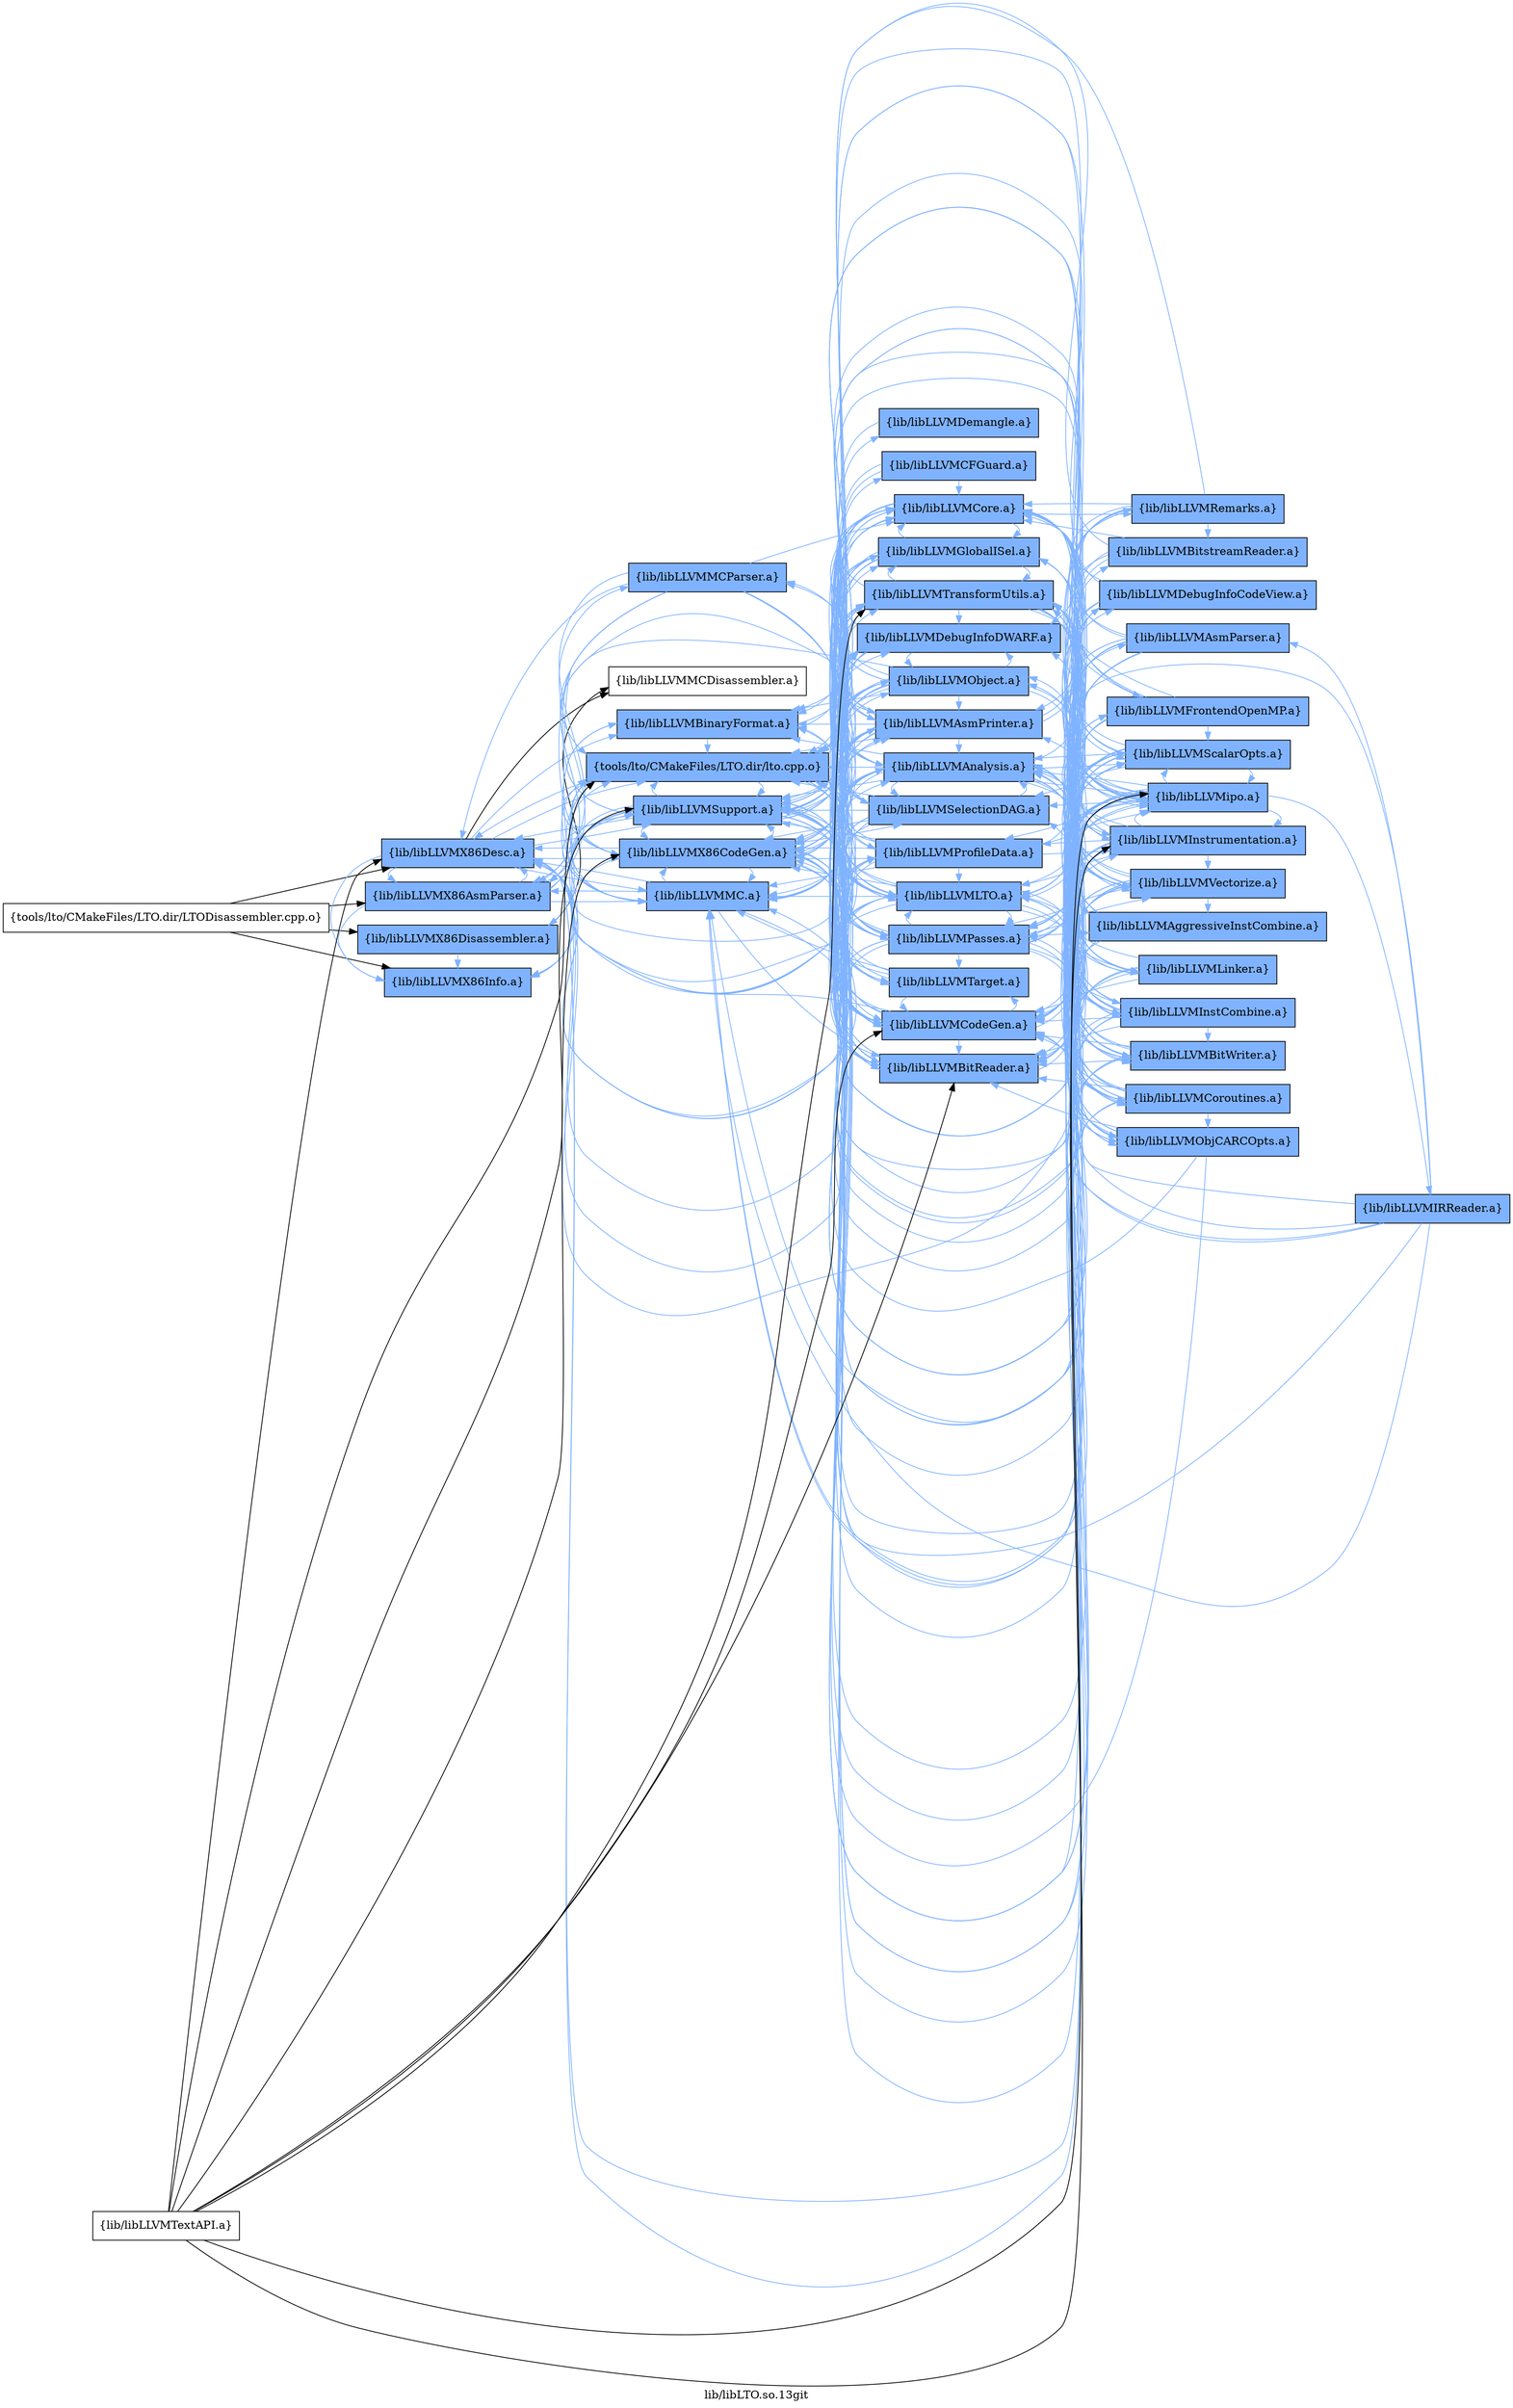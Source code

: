 digraph "lib/libLTO.so.13git" {
	label="lib/libLTO.so.13git";
	rankdir=LR;
	{ rank=same; Node0x55e636d99658;  }
	{ rank=same; Node0x55e636d8de98; Node0x55e636d8d358; Node0x55e636d8cea8; Node0x55e636d8c958;  }
	{ rank=same; Node0x55e636d98a78; Node0x55e636d946a8; Node0x55e636d953c8; Node0x55e636d9a558; Node0x55e636d8d948; Node0x55e636d94b58; Node0x55e636d8e2f8;  }
	{ rank=same; Node0x55e636d967c8; Node0x55e636d96318; Node0x55e636d95e68; Node0x55e636d95918; Node0x55e636d93d48; Node0x55e636d9b048; Node0x55e636d8f8d8; Node0x55e636da9ff8; Node0x55e636d94158; Node0x55e636da8bf8; Node0x55e636d99798; Node0x55e636da9148; Node0x55e636da9be8; Node0x55e636d92218; Node0x55e636d992e8; Node0x55e636d93898;  }
	{ rank=same; Node0x55e636d90148; Node0x55e636d8dd58; Node0x55e636da2078; Node0x55e636d98758; Node0x55e636da1678; Node0x55e636da2668; Node0x55e636da0c78; Node0x55e636d92c18; Node0x55e636d9a328; Node0x55e636d9a198; Node0x55e636da1bc8; Node0x55e636da2fc8; Node0x55e636da2a78; Node0x55e636d98258; Node0x55e636d98c58;  }

	Node0x55e636d99658 [shape=record,shape=box,group=0,label="{tools/lto/CMakeFiles/LTO.dir/LTODisassembler.cpp.o}"];
	Node0x55e636d99658 -> Node0x55e636d8de98;
	Node0x55e636d99658 -> Node0x55e636d8d358;
	Node0x55e636d99658 -> Node0x55e636d8cea8;
	Node0x55e636d99658 -> Node0x55e636d8c958;
	Node0x55e636d8de98 [shape=record,shape=box,group=1,style=filled,fillcolor="0.600000 0.5 1",label="{lib/libLLVMX86AsmParser.a}"];
	Node0x55e636d8de98 -> Node0x55e636d98a78[color="0.600000 0.5 1"];
	Node0x55e636d8de98 -> Node0x55e636d8d358[color="0.600000 0.5 1"];
	Node0x55e636d8de98 -> Node0x55e636d8c958[color="0.600000 0.5 1"];
	Node0x55e636d8de98 -> Node0x55e636d946a8[color="0.600000 0.5 1"];
	Node0x55e636d8de98 -> Node0x55e636d953c8[color="0.600000 0.5 1"];
	Node0x55e636d8de98 -> Node0x55e636d9a558[color="0.600000 0.5 1"];
	Node0x55e636d8d358 [shape=record,shape=box,group=1,style=filled,fillcolor="0.600000 0.5 1",label="{lib/libLLVMX86Desc.a}"];
	Node0x55e636d8d358 -> Node0x55e636d953c8[color="0.600000 0.5 1"];
	Node0x55e636d8d358 -> Node0x55e636d946a8[color="0.600000 0.5 1"];
	Node0x55e636d8d358 -> Node0x55e636d8d948[color="0.600000 0.5 1"];
	Node0x55e636d8d358 -> Node0x55e636d8c958[color="0.600000 0.5 1"];
	Node0x55e636d8d358 -> Node0x55e636d94b58;
	Node0x55e636d8d358 -> Node0x55e636d98a78[color="0.600000 0.5 1"];
	Node0x55e636d8d358 -> Node0x55e636d8de98[color="0.600000 0.5 1"];
	Node0x55e636d8d358 -> Node0x55e636d8e2f8[color="0.600000 0.5 1"];
	Node0x55e636d8cea8 [shape=record,shape=box,group=1,style=filled,fillcolor="0.600000 0.5 1",label="{lib/libLLVMX86Disassembler.a}"];
	Node0x55e636d8cea8 -> Node0x55e636d8c958[color="0.600000 0.5 1"];
	Node0x55e636d8cea8 -> Node0x55e636d94b58;
	Node0x55e636d8cea8 -> Node0x55e636d946a8[color="0.600000 0.5 1"];
	Node0x55e636d8c958 [shape=record,shape=box,group=1,style=filled,fillcolor="0.600000 0.5 1",label="{lib/libLLVMX86Info.a}"];
	Node0x55e636d8c958 -> Node0x55e636d946a8[color="0.600000 0.5 1"];
	Node0x55e636d98a78 [shape=record,shape=box,group=1,style=filled,fillcolor="0.600000 0.5 1",label="{tools/lto/CMakeFiles/LTO.dir/lto.cpp.o}"];
	Node0x55e636d98a78 -> Node0x55e636d8de98[color="0.600000 0.5 1"];
	Node0x55e636d98a78 -> Node0x55e636d8d948[color="0.600000 0.5 1"];
	Node0x55e636d98a78 -> Node0x55e636d8d358[color="0.600000 0.5 1"];
	Node0x55e636d98a78 -> Node0x55e636d8cea8[color="0.600000 0.5 1"];
	Node0x55e636d98a78 -> Node0x55e636d8c958[color="0.600000 0.5 1"];
	Node0x55e636d98a78 -> Node0x55e636d967c8[color="0.600000 0.5 1"];
	Node0x55e636d98a78 -> Node0x55e636d96318[color="0.600000 0.5 1"];
	Node0x55e636d98a78 -> Node0x55e636d946a8[color="0.600000 0.5 1"];
	Node0x55e636d98a78 -> Node0x55e636d95e68[color="0.600000 0.5 1"];
	Node0x55e636d98a78 -> Node0x55e636d95918[color="0.600000 0.5 1"];
	Node0x55e636d98a78 -> Node0x55e636d953c8[color="0.600000 0.5 1"];
	Node0x55e636d8d948 [shape=record,shape=box,group=1,style=filled,fillcolor="0.600000 0.5 1",label="{lib/libLLVMX86CodeGen.a}"];
	Node0x55e636d8d948 -> Node0x55e636d8d358[color="0.600000 0.5 1"];
	Node0x55e636d8d948 -> Node0x55e636d8c958[color="0.600000 0.5 1"];
	Node0x55e636d8d948 -> Node0x55e636d95e68[color="0.600000 0.5 1"];
	Node0x55e636d8d948 -> Node0x55e636d96318[color="0.600000 0.5 1"];
	Node0x55e636d8d948 -> Node0x55e636d93d48[color="0.600000 0.5 1"];
	Node0x55e636d8d948 -> Node0x55e636d953c8[color="0.600000 0.5 1"];
	Node0x55e636d8d948 -> Node0x55e636d946a8[color="0.600000 0.5 1"];
	Node0x55e636d8d948 -> Node0x55e636d98a78[color="0.600000 0.5 1"];
	Node0x55e636d8d948 -> Node0x55e636d94158[color="0.600000 0.5 1"];
	Node0x55e636d8d948 -> Node0x55e636da8bf8[color="0.600000 0.5 1"];
	Node0x55e636d8d948 -> Node0x55e636d99798[color="0.600000 0.5 1"];
	Node0x55e636d8d948 -> Node0x55e636da9148[color="0.600000 0.5 1"];
	Node0x55e636d8d948 -> Node0x55e636da9be8[color="0.600000 0.5 1"];
	Node0x55e636d8d948 -> Node0x55e636d92218[color="0.600000 0.5 1"];
	Node0x55e636d8d948 -> Node0x55e636d992e8[color="0.600000 0.5 1"];
	Node0x55e636d967c8 [shape=record,shape=box,group=1,style=filled,fillcolor="0.600000 0.5 1",label="{lib/libLLVMBitReader.a}"];
	Node0x55e636d967c8 -> Node0x55e636d98a78[color="0.600000 0.5 1"];
	Node0x55e636d967c8 -> Node0x55e636d8d948[color="0.600000 0.5 1"];
	Node0x55e636d967c8 -> Node0x55e636d96318[color="0.600000 0.5 1"];
	Node0x55e636d967c8 -> Node0x55e636d946a8[color="0.600000 0.5 1"];
	Node0x55e636d967c8 -> Node0x55e636d90148[color="0.600000 0.5 1"];
	Node0x55e636d96318 [shape=record,shape=box,group=1,style=filled,fillcolor="0.600000 0.5 1",label="{lib/libLLVMCore.a}"];
	Node0x55e636d96318 -> Node0x55e636d8d948[color="0.600000 0.5 1"];
	Node0x55e636d96318 -> Node0x55e636d8d358[color="0.600000 0.5 1"];
	Node0x55e636d96318 -> Node0x55e636d946a8[color="0.600000 0.5 1"];
	Node0x55e636d96318 -> Node0x55e636d8e2f8[color="0.600000 0.5 1"];
	Node0x55e636d96318 -> Node0x55e636d98a78[color="0.600000 0.5 1"];
	Node0x55e636d96318 -> Node0x55e636d967c8[color="0.600000 0.5 1"];
	Node0x55e636d96318 -> Node0x55e636d8dd58[color="0.600000 0.5 1"];
	Node0x55e636d96318 -> Node0x55e636da9148[color="0.600000 0.5 1"];
	Node0x55e636d946a8 [shape=record,shape=box,group=1,style=filled,fillcolor="0.600000 0.5 1",label="{lib/libLLVMSupport.a}"];
	Node0x55e636d946a8 -> Node0x55e636d98a78[color="0.600000 0.5 1"];
	Node0x55e636d946a8 -> Node0x55e636d8d948[color="0.600000 0.5 1"];
	Node0x55e636d946a8 -> Node0x55e636d967c8[color="0.600000 0.5 1"];
	Node0x55e636d946a8 -> Node0x55e636d96318[color="0.600000 0.5 1"];
	Node0x55e636d946a8 -> Node0x55e636d95918[color="0.600000 0.5 1"];
	Node0x55e636d946a8 -> Node0x55e636d95e68[color="0.600000 0.5 1"];
	Node0x55e636d946a8 -> Node0x55e636d953c8[color="0.600000 0.5 1"];
	Node0x55e636d946a8 -> Node0x55e636d8d358[color="0.600000 0.5 1"];
	Node0x55e636d946a8 -> Node0x55e636d93d48[color="0.600000 0.5 1"];
	Node0x55e636d946a8 -> Node0x55e636d9b048[color="0.600000 0.5 1"];
	Node0x55e636d946a8 -> Node0x55e636d8f8d8[color="0.600000 0.5 1"];
	Node0x55e636d95e68 [shape=record,shape=box,group=1,style=filled,fillcolor="0.600000 0.5 1",label="{lib/libLLVMCodeGen.a}"];
	Node0x55e636d95e68 -> Node0x55e636d8d948[color="0.600000 0.5 1"];
	Node0x55e636d95e68 -> Node0x55e636d96318[color="0.600000 0.5 1"];
	Node0x55e636d95e68 -> Node0x55e636d946a8[color="0.600000 0.5 1"];
	Node0x55e636d95e68 -> Node0x55e636d99798[color="0.600000 0.5 1"];
	Node0x55e636d95e68 -> Node0x55e636d953c8[color="0.600000 0.5 1"];
	Node0x55e636d95e68 -> Node0x55e636d98a78[color="0.600000 0.5 1"];
	Node0x55e636d95e68 -> Node0x55e636d967c8[color="0.600000 0.5 1"];
	Node0x55e636d95e68 -> Node0x55e636d992e8[color="0.600000 0.5 1"];
	Node0x55e636d95e68 -> Node0x55e636d8d358[color="0.600000 0.5 1"];
	Node0x55e636d95e68 -> Node0x55e636d94158[color="0.600000 0.5 1"];
	Node0x55e636d95e68 -> Node0x55e636d92218[color="0.600000 0.5 1"];
	Node0x55e636d95e68 -> Node0x55e636da2078[color="0.600000 0.5 1"];
	Node0x55e636d95e68 -> Node0x55e636d93d48[color="0.600000 0.5 1"];
	Node0x55e636d95918 [shape=record,shape=box,group=1,style=filled,fillcolor="0.600000 0.5 1",label="{lib/libLLVMLTO.a}"];
	Node0x55e636d95918 -> Node0x55e636d98a78[color="0.600000 0.5 1"];
	Node0x55e636d95918 -> Node0x55e636d8d948[color="0.600000 0.5 1"];
	Node0x55e636d95918 -> Node0x55e636d8d358[color="0.600000 0.5 1"];
	Node0x55e636d95918 -> Node0x55e636d967c8[color="0.600000 0.5 1"];
	Node0x55e636d95918 -> Node0x55e636d96318[color="0.600000 0.5 1"];
	Node0x55e636d95918 -> Node0x55e636d946a8[color="0.600000 0.5 1"];
	Node0x55e636d95918 -> Node0x55e636d95e68[color="0.600000 0.5 1"];
	Node0x55e636d95918 -> Node0x55e636d98758[color="0.600000 0.5 1"];
	Node0x55e636d95918 -> Node0x55e636da1678[color="0.600000 0.5 1"];
	Node0x55e636d95918 -> Node0x55e636da2668[color="0.600000 0.5 1"];
	Node0x55e636d95918 -> Node0x55e636d99798[color="0.600000 0.5 1"];
	Node0x55e636d95918 -> Node0x55e636d9b048[color="0.600000 0.5 1"];
	Node0x55e636d95918 -> Node0x55e636d953c8[color="0.600000 0.5 1"];
	Node0x55e636d95918 -> Node0x55e636d94158[color="0.600000 0.5 1"];
	Node0x55e636d95918 -> Node0x55e636da9ff8[color="0.600000 0.5 1"];
	Node0x55e636d95918 -> Node0x55e636d992e8[color="0.600000 0.5 1"];
	Node0x55e636d95918 -> Node0x55e636d8e2f8[color="0.600000 0.5 1"];
	Node0x55e636d95918 -> Node0x55e636da0c78[color="0.600000 0.5 1"];
	Node0x55e636d953c8 [shape=record,shape=box,group=1,style=filled,fillcolor="0.600000 0.5 1",label="{lib/libLLVMMC.a}"];
	Node0x55e636d953c8 -> Node0x55e636d8d358[color="0.600000 0.5 1"];
	Node0x55e636d953c8 -> Node0x55e636d946a8[color="0.600000 0.5 1"];
	Node0x55e636d953c8 -> Node0x55e636d98a78[color="0.600000 0.5 1"];
	Node0x55e636d953c8 -> Node0x55e636d967c8[color="0.600000 0.5 1"];
	Node0x55e636d953c8 -> Node0x55e636d95e68[color="0.600000 0.5 1"];
	Node0x55e636d953c8 -> Node0x55e636d96318[color="0.600000 0.5 1"];
	Node0x55e636d953c8 -> Node0x55e636d8de98[color="0.600000 0.5 1"];
	Node0x55e636d953c8 -> Node0x55e636d8d948[color="0.600000 0.5 1"];
	Node0x55e636d953c8 -> Node0x55e636d8e2f8[color="0.600000 0.5 1"];
	Node0x55e636d9a558 [shape=record,shape=box,group=1,style=filled,fillcolor="0.600000 0.5 1",label="{lib/libLLVMMCParser.a}"];
	Node0x55e636d9a558 -> Node0x55e636d98a78[color="0.600000 0.5 1"];
	Node0x55e636d9a558 -> Node0x55e636d8de98[color="0.600000 0.5 1"];
	Node0x55e636d9a558 -> Node0x55e636d8d948[color="0.600000 0.5 1"];
	Node0x55e636d9a558 -> Node0x55e636d8d358[color="0.600000 0.5 1"];
	Node0x55e636d9a558 -> Node0x55e636d967c8[color="0.600000 0.5 1"];
	Node0x55e636d9a558 -> Node0x55e636d946a8[color="0.600000 0.5 1"];
	Node0x55e636d9a558 -> Node0x55e636d95e68[color="0.600000 0.5 1"];
	Node0x55e636d9a558 -> Node0x55e636d95918[color="0.600000 0.5 1"];
	Node0x55e636d9a558 -> Node0x55e636d953c8[color="0.600000 0.5 1"];
	Node0x55e636d9a558 -> Node0x55e636da9ff8[color="0.600000 0.5 1"];
	Node0x55e636d9a558 -> Node0x55e636d96318[color="0.600000 0.5 1"];
	Node0x55e636d93d48 [shape=record,shape=box,group=1,style=filled,fillcolor="0.600000 0.5 1",label="{lib/libLLVMAsmPrinter.a}"];
	Node0x55e636d93d48 -> Node0x55e636d98a78[color="0.600000 0.5 1"];
	Node0x55e636d93d48 -> Node0x55e636d8d948[color="0.600000 0.5 1"];
	Node0x55e636d93d48 -> Node0x55e636d8d358[color="0.600000 0.5 1"];
	Node0x55e636d93d48 -> Node0x55e636d967c8[color="0.600000 0.5 1"];
	Node0x55e636d93d48 -> Node0x55e636d96318[color="0.600000 0.5 1"];
	Node0x55e636d93d48 -> Node0x55e636d95e68[color="0.600000 0.5 1"];
	Node0x55e636d93d48 -> Node0x55e636d946a8[color="0.600000 0.5 1"];
	Node0x55e636d93d48 -> Node0x55e636d95918[color="0.600000 0.5 1"];
	Node0x55e636d93d48 -> Node0x55e636d953c8[color="0.600000 0.5 1"];
	Node0x55e636d93d48 -> Node0x55e636d94158[color="0.600000 0.5 1"];
	Node0x55e636d93d48 -> Node0x55e636d99798[color="0.600000 0.5 1"];
	Node0x55e636d93d48 -> Node0x55e636d8e2f8[color="0.600000 0.5 1"];
	Node0x55e636d93d48 -> Node0x55e636d8dd58[color="0.600000 0.5 1"];
	Node0x55e636d93d48 -> Node0x55e636d8de98[color="0.600000 0.5 1"];
	Node0x55e636d93d48 -> Node0x55e636d9a558[color="0.600000 0.5 1"];
	Node0x55e636d93d48 -> Node0x55e636d93898[color="0.600000 0.5 1"];
	Node0x55e636d93d48 -> Node0x55e636d92c18[color="0.600000 0.5 1"];
	Node0x55e636d94158 [shape=record,shape=box,group=1,style=filled,fillcolor="0.600000 0.5 1",label="{lib/libLLVMTarget.a}"];
	Node0x55e636d94158 -> Node0x55e636d8d948[color="0.600000 0.5 1"];
	Node0x55e636d94158 -> Node0x55e636d96318[color="0.600000 0.5 1"];
	Node0x55e636d94158 -> Node0x55e636d946a8[color="0.600000 0.5 1"];
	Node0x55e636d94158 -> Node0x55e636d95e68[color="0.600000 0.5 1"];
	Node0x55e636d94158 -> Node0x55e636d953c8[color="0.600000 0.5 1"];
	Node0x55e636d94158 -> Node0x55e636d95918[color="0.600000 0.5 1"];
	Node0x55e636d94158 -> Node0x55e636d99798[color="0.600000 0.5 1"];
	Node0x55e636da8bf8 [shape=record,shape=box,group=1,style=filled,fillcolor="0.600000 0.5 1",label="{lib/libLLVMSelectionDAG.a}"];
	Node0x55e636da8bf8 -> Node0x55e636d98a78[color="0.600000 0.5 1"];
	Node0x55e636da8bf8 -> Node0x55e636d8d948[color="0.600000 0.5 1"];
	Node0x55e636da8bf8 -> Node0x55e636d96318[color="0.600000 0.5 1"];
	Node0x55e636da8bf8 -> Node0x55e636d95e68[color="0.600000 0.5 1"];
	Node0x55e636da8bf8 -> Node0x55e636d946a8[color="0.600000 0.5 1"];
	Node0x55e636da8bf8 -> Node0x55e636d99798[color="0.600000 0.5 1"];
	Node0x55e636da8bf8 -> Node0x55e636d953c8[color="0.600000 0.5 1"];
	Node0x55e636da8bf8 -> Node0x55e636d967c8[color="0.600000 0.5 1"];
	Node0x55e636da8bf8 -> Node0x55e636d94158[color="0.600000 0.5 1"];
	Node0x55e636da8bf8 -> Node0x55e636d93898[color="0.600000 0.5 1"];
	Node0x55e636da8bf8 -> Node0x55e636da9148[color="0.600000 0.5 1"];
	Node0x55e636da8bf8 -> Node0x55e636d992e8[color="0.600000 0.5 1"];
	Node0x55e636da8bf8 -> Node0x55e636d8d358[color="0.600000 0.5 1"];
	Node0x55e636d99798 [shape=record,shape=box,group=1,style=filled,fillcolor="0.600000 0.5 1",label="{lib/libLLVMAnalysis.a}"];
	Node0x55e636d99798 -> Node0x55e636d98a78[color="0.600000 0.5 1"];
	Node0x55e636d99798 -> Node0x55e636d8d948[color="0.600000 0.5 1"];
	Node0x55e636d99798 -> Node0x55e636d96318[color="0.600000 0.5 1"];
	Node0x55e636d99798 -> Node0x55e636d946a8[color="0.600000 0.5 1"];
	Node0x55e636d99798 -> Node0x55e636da9ff8[color="0.600000 0.5 1"];
	Node0x55e636d99798 -> Node0x55e636da2078[color="0.600000 0.5 1"];
	Node0x55e636d99798 -> Node0x55e636d8d358[color="0.600000 0.5 1"];
	Node0x55e636d99798 -> Node0x55e636d967c8[color="0.600000 0.5 1"];
	Node0x55e636d99798 -> Node0x55e636d95e68[color="0.600000 0.5 1"];
	Node0x55e636d99798 -> Node0x55e636da1678[color="0.600000 0.5 1"];
	Node0x55e636d99798 -> Node0x55e636da9148[color="0.600000 0.5 1"];
	Node0x55e636d99798 -> Node0x55e636d9a198[color="0.600000 0.5 1"];
	Node0x55e636d99798 -> Node0x55e636d95918[color="0.600000 0.5 1"];
	Node0x55e636d99798 -> Node0x55e636d93898[color="0.600000 0.5 1"];
	Node0x55e636d99798 -> Node0x55e636da1bc8[color="0.600000 0.5 1"];
	Node0x55e636d99798 -> Node0x55e636da8bf8[color="0.600000 0.5 1"];
	Node0x55e636d99798 -> Node0x55e636da2a78[color="0.600000 0.5 1"];
	Node0x55e636d99798 -> Node0x55e636d9a328[color="0.600000 0.5 1"];
	Node0x55e636d99798 -> Node0x55e636d92218[color="0.600000 0.5 1"];
	Node0x55e636d99798 -> Node0x55e636d992e8[color="0.600000 0.5 1"];
	Node0x55e636d99798 -> Node0x55e636da0c78[color="0.600000 0.5 1"];
	Node0x55e636d99798 -> Node0x55e636d8e2f8[color="0.600000 0.5 1"];
	Node0x55e636d99798 -> Node0x55e636d98258[color="0.600000 0.5 1"];
	Node0x55e636d99798 -> Node0x55e636d9b048[color="0.600000 0.5 1"];
	Node0x55e636da9148 [shape=record,shape=box,group=1,style=filled,fillcolor="0.600000 0.5 1",label="{lib/libLLVMGlobalISel.a}"];
	Node0x55e636da9148 -> Node0x55e636d8d948[color="0.600000 0.5 1"];
	Node0x55e636da9148 -> Node0x55e636d95e68[color="0.600000 0.5 1"];
	Node0x55e636da9148 -> Node0x55e636d96318[color="0.600000 0.5 1"];
	Node0x55e636da9148 -> Node0x55e636d946a8[color="0.600000 0.5 1"];
	Node0x55e636da9148 -> Node0x55e636d98a78[color="0.600000 0.5 1"];
	Node0x55e636da9148 -> Node0x55e636d953c8[color="0.600000 0.5 1"];
	Node0x55e636da9148 -> Node0x55e636d94158[color="0.600000 0.5 1"];
	Node0x55e636da9148 -> Node0x55e636da8bf8[color="0.600000 0.5 1"];
	Node0x55e636da9148 -> Node0x55e636d99798[color="0.600000 0.5 1"];
	Node0x55e636da9148 -> Node0x55e636d992e8[color="0.600000 0.5 1"];
	Node0x55e636da9be8 [shape=record,shape=box,group=1,style=filled,fillcolor="0.600000 0.5 1",label="{lib/libLLVMCFGuard.a}"];
	Node0x55e636da9be8 -> Node0x55e636d8d948[color="0.600000 0.5 1"];
	Node0x55e636da9be8 -> Node0x55e636d96318[color="0.600000 0.5 1"];
	Node0x55e636da9be8 -> Node0x55e636d946a8[color="0.600000 0.5 1"];
	Node0x55e636d92218 [shape=record,shape=box,group=1,style=filled,fillcolor="0.600000 0.5 1",label="{lib/libLLVMProfileData.a}"];
	Node0x55e636d92218 -> Node0x55e636d98a78[color="0.600000 0.5 1"];
	Node0x55e636d92218 -> Node0x55e636d8d948[color="0.600000 0.5 1"];
	Node0x55e636d92218 -> Node0x55e636d967c8[color="0.600000 0.5 1"];
	Node0x55e636d92218 -> Node0x55e636d96318[color="0.600000 0.5 1"];
	Node0x55e636d92218 -> Node0x55e636d95e68[color="0.600000 0.5 1"];
	Node0x55e636d92218 -> Node0x55e636d946a8[color="0.600000 0.5 1"];
	Node0x55e636d92218 -> Node0x55e636d9a198[color="0.600000 0.5 1"];
	Node0x55e636d92218 -> Node0x55e636da1678[color="0.600000 0.5 1"];
	Node0x55e636d92218 -> Node0x55e636d8d358[color="0.600000 0.5 1"];
	Node0x55e636d92218 -> Node0x55e636d99798[color="0.600000 0.5 1"];
	Node0x55e636d92218 -> Node0x55e636d95918[color="0.600000 0.5 1"];
	Node0x55e636d92218 -> Node0x55e636d953c8[color="0.600000 0.5 1"];
	Node0x55e636d92218 -> Node0x55e636d92c18[color="0.600000 0.5 1"];
	Node0x55e636d992e8 [shape=record,shape=box,group=1,style=filled,fillcolor="0.600000 0.5 1",label="{lib/libLLVMTransformUtils.a}"];
	Node0x55e636d992e8 -> Node0x55e636d98a78[color="0.600000 0.5 1"];
	Node0x55e636d992e8 -> Node0x55e636d8d948[color="0.600000 0.5 1"];
	Node0x55e636d992e8 -> Node0x55e636d96318[color="0.600000 0.5 1"];
	Node0x55e636d992e8 -> Node0x55e636d946a8[color="0.600000 0.5 1"];
	Node0x55e636d992e8 -> Node0x55e636d967c8[color="0.600000 0.5 1"];
	Node0x55e636d992e8 -> Node0x55e636d95e68[color="0.600000 0.5 1"];
	Node0x55e636d992e8 -> Node0x55e636d93898[color="0.600000 0.5 1"];
	Node0x55e636d992e8 -> Node0x55e636da8bf8[color="0.600000 0.5 1"];
	Node0x55e636d992e8 -> Node0x55e636da1678[color="0.600000 0.5 1"];
	Node0x55e636d992e8 -> Node0x55e636da2078[color="0.600000 0.5 1"];
	Node0x55e636d992e8 -> Node0x55e636d99798[color="0.600000 0.5 1"];
	Node0x55e636d992e8 -> Node0x55e636da9148[color="0.600000 0.5 1"];
	Node0x55e636d992e8 -> Node0x55e636da9ff8[color="0.600000 0.5 1"];
	Node0x55e636d992e8 -> Node0x55e636d95918[color="0.600000 0.5 1"];
	Node0x55e636d992e8 -> Node0x55e636d8d358[color="0.600000 0.5 1"];
	Node0x55e636d992e8 -> Node0x55e636da1bc8[color="0.600000 0.5 1"];
	Node0x55e636d992e8 -> Node0x55e636d93d48[color="0.600000 0.5 1"];
	Node0x55e636d992e8 -> Node0x55e636da0c78[color="0.600000 0.5 1"];
	Node0x55e636d992e8 -> Node0x55e636da2a78[color="0.600000 0.5 1"];
	Node0x55e636d992e8 -> Node0x55e636d9a328[color="0.600000 0.5 1"];
	Node0x55e636d992e8 -> Node0x55e636da2668[color="0.600000 0.5 1"];
	Node0x55e636d992e8 -> Node0x55e636d9a198[color="0.600000 0.5 1"];
	Node0x55e636d992e8 -> Node0x55e636d98c58[color="0.600000 0.5 1"];
	Node0x55e636d94b58 [shape=record,shape=box,group=0,label="{lib/libLLVMMCDisassembler.a}"];
	Node0x55e636d8e2f8 [shape=record,shape=box,group=1,style=filled,fillcolor="0.600000 0.5 1",label="{lib/libLLVMBinaryFormat.a}"];
	Node0x55e636d8e2f8 -> Node0x55e636d96318[color="0.600000 0.5 1"];
	Node0x55e636d8e2f8 -> Node0x55e636d946a8[color="0.600000 0.5 1"];
	Node0x55e636d8e2f8 -> Node0x55e636d93898[color="0.600000 0.5 1"];
	Node0x55e636d8e2f8 -> Node0x55e636d98a78[color="0.600000 0.5 1"];
	Node0x55e636d90148 [shape=record,shape=box,group=1,style=filled,fillcolor="0.600000 0.5 1",label="{lib/libLLVMBitstreamReader.a}"];
	Node0x55e636d90148 -> Node0x55e636d98a78[color="0.600000 0.5 1"];
	Node0x55e636d90148 -> Node0x55e636d967c8[color="0.600000 0.5 1"];
	Node0x55e636d90148 -> Node0x55e636d96318[color="0.600000 0.5 1"];
	Node0x55e636d90148 -> Node0x55e636d946a8[color="0.600000 0.5 1"];
	Node0x55e636d90148 -> Node0x55e636da2668[color="0.600000 0.5 1"];
	Node0x55e636d8dd58 [shape=record,shape=box,group=1,style=filled,fillcolor="0.600000 0.5 1",label="{lib/libLLVMRemarks.a}"];
	Node0x55e636d8dd58 -> Node0x55e636d946a8[color="0.600000 0.5 1"];
	Node0x55e636d8dd58 -> Node0x55e636d95918[color="0.600000 0.5 1"];
	Node0x55e636d8dd58 -> Node0x55e636d967c8[color="0.600000 0.5 1"];
	Node0x55e636d8dd58 -> Node0x55e636d96318[color="0.600000 0.5 1"];
	Node0x55e636d8dd58 -> Node0x55e636d95e68[color="0.600000 0.5 1"];
	Node0x55e636d8dd58 -> Node0x55e636da2668[color="0.600000 0.5 1"];
	Node0x55e636d8dd58 -> Node0x55e636d98a78[color="0.600000 0.5 1"];
	Node0x55e636d8dd58 -> Node0x55e636d93898[color="0.600000 0.5 1"];
	Node0x55e636d8dd58 -> Node0x55e636d90148[color="0.600000 0.5 1"];
	Node0x55e636da2078 [shape=record,shape=box,group=1,style=filled,fillcolor="0.600000 0.5 1",label="{lib/libLLVMScalarOpts.a}"];
	Node0x55e636da2078 -> Node0x55e636d98a78[color="0.600000 0.5 1"];
	Node0x55e636da2078 -> Node0x55e636d8d948[color="0.600000 0.5 1"];
	Node0x55e636da2078 -> Node0x55e636d96318[color="0.600000 0.5 1"];
	Node0x55e636da2078 -> Node0x55e636d946a8[color="0.600000 0.5 1"];
	Node0x55e636da2078 -> Node0x55e636d95e68[color="0.600000 0.5 1"];
	Node0x55e636da2078 -> Node0x55e636da1678[color="0.600000 0.5 1"];
	Node0x55e636da2078 -> Node0x55e636d99798[color="0.600000 0.5 1"];
	Node0x55e636da2078 -> Node0x55e636da9ff8[color="0.600000 0.5 1"];
	Node0x55e636da2078 -> Node0x55e636d992e8[color="0.600000 0.5 1"];
	Node0x55e636da2078 -> Node0x55e636d967c8[color="0.600000 0.5 1"];
	Node0x55e636da2078 -> Node0x55e636da1bc8[color="0.600000 0.5 1"];
	Node0x55e636da2078 -> Node0x55e636da8bf8[color="0.600000 0.5 1"];
	Node0x55e636da2078 -> Node0x55e636da0c78[color="0.600000 0.5 1"];
	Node0x55e636da2078 -> Node0x55e636d8d358[color="0.600000 0.5 1"];
	Node0x55e636da2078 -> Node0x55e636da2668[color="0.600000 0.5 1"];
	Node0x55e636d98758 [shape=record,shape=box,group=1,style=filled,fillcolor="0.600000 0.5 1",label="{lib/libLLVMLinker.a}"];
	Node0x55e636d98758 -> Node0x55e636d8d948[color="0.600000 0.5 1"];
	Node0x55e636d98758 -> Node0x55e636d967c8[color="0.600000 0.5 1"];
	Node0x55e636d98758 -> Node0x55e636d96318[color="0.600000 0.5 1"];
	Node0x55e636d98758 -> Node0x55e636d946a8[color="0.600000 0.5 1"];
	Node0x55e636d98758 -> Node0x55e636d95e68[color="0.600000 0.5 1"];
	Node0x55e636d98758 -> Node0x55e636d95918[color="0.600000 0.5 1"];
	Node0x55e636d98758 -> Node0x55e636da1678[color="0.600000 0.5 1"];
	Node0x55e636d98758 -> Node0x55e636d992e8[color="0.600000 0.5 1"];
	Node0x55e636d98758 -> Node0x55e636d9b048[color="0.600000 0.5 1"];
	Node0x55e636d98758 -> Node0x55e636d98a78[color="0.600000 0.5 1"];
	Node0x55e636da1678 [shape=record,shape=box,group=1,style=filled,fillcolor="0.600000 0.5 1",label="{lib/libLLVMipo.a}"];
	Node0x55e636da1678 -> Node0x55e636d8d948[color="0.600000 0.5 1"];
	Node0x55e636da1678 -> Node0x55e636d96318[color="0.600000 0.5 1"];
	Node0x55e636da1678 -> Node0x55e636d95e68[color="0.600000 0.5 1"];
	Node0x55e636da1678 -> Node0x55e636d946a8[color="0.600000 0.5 1"];
	Node0x55e636da1678 -> Node0x55e636d992e8[color="0.600000 0.5 1"];
	Node0x55e636da1678 -> Node0x55e636d99798[color="0.600000 0.5 1"];
	Node0x55e636da1678 -> Node0x55e636d93898[color="0.600000 0.5 1"];
	Node0x55e636da1678 -> Node0x55e636d98a78[color="0.600000 0.5 1"];
	Node0x55e636da1678 -> Node0x55e636d8d358[color="0.600000 0.5 1"];
	Node0x55e636da1678 -> Node0x55e636d967c8[color="0.600000 0.5 1"];
	Node0x55e636da1678 -> Node0x55e636da8bf8[color="0.600000 0.5 1"];
	Node0x55e636da1678 -> Node0x55e636da9ff8[color="0.600000 0.5 1"];
	Node0x55e636da1678 -> Node0x55e636da1bc8[color="0.600000 0.5 1"];
	Node0x55e636da1678 -> Node0x55e636d93d48[color="0.600000 0.5 1"];
	Node0x55e636da1678 -> Node0x55e636d95918[color="0.600000 0.5 1"];
	Node0x55e636da1678 -> Node0x55e636d98758[color="0.600000 0.5 1"];
	Node0x55e636da1678 -> Node0x55e636d97f38[color="0.600000 0.5 1"];
	Node0x55e636da1678 -> Node0x55e636d98c58[color="0.600000 0.5 1"];
	Node0x55e636da1678 -> Node0x55e636da9148[color="0.600000 0.5 1"];
	Node0x55e636da1678 -> Node0x55e636d9a328[color="0.600000 0.5 1"];
	Node0x55e636da1678 -> Node0x55e636d9a198[color="0.600000 0.5 1"];
	Node0x55e636da1678 -> Node0x55e636da2078[color="0.600000 0.5 1"];
	Node0x55e636da1678 -> Node0x55e636da2fc8[color="0.600000 0.5 1"];
	Node0x55e636da1678 -> Node0x55e636da2a78[color="0.600000 0.5 1"];
	Node0x55e636da1678 -> Node0x55e636d92218[color="0.600000 0.5 1"];
	Node0x55e636da1678 -> Node0x55e636da2668[color="0.600000 0.5 1"];
	Node0x55e636da2668 [shape=record,shape=box,group=1,style=filled,fillcolor="0.600000 0.5 1",label="{lib/libLLVMBitWriter.a}"];
	Node0x55e636da2668 -> Node0x55e636d98a78[color="0.600000 0.5 1"];
	Node0x55e636da2668 -> Node0x55e636d8d948[color="0.600000 0.5 1"];
	Node0x55e636da2668 -> Node0x55e636d967c8[color="0.600000 0.5 1"];
	Node0x55e636da2668 -> Node0x55e636d96318[color="0.600000 0.5 1"];
	Node0x55e636da2668 -> Node0x55e636d946a8[color="0.600000 0.5 1"];
	Node0x55e636da2668 -> Node0x55e636d95e68[color="0.600000 0.5 1"];
	Node0x55e636da2668 -> Node0x55e636d95918[color="0.600000 0.5 1"];
	Node0x55e636da2668 -> Node0x55e636d953c8[color="0.600000 0.5 1"];
	Node0x55e636da2668 -> Node0x55e636d99798[color="0.600000 0.5 1"];
	Node0x55e636da2668 -> Node0x55e636d9b048[color="0.600000 0.5 1"];
	Node0x55e636d9b048 [shape=record,shape=box,group=1,style=filled,fillcolor="0.600000 0.5 1",label="{lib/libLLVMObject.a}"];
	Node0x55e636d9b048 -> Node0x55e636d98a78[color="0.600000 0.5 1"];
	Node0x55e636d9b048 -> Node0x55e636d946a8[color="0.600000 0.5 1"];
	Node0x55e636d9b048 -> Node0x55e636d8e2f8[color="0.600000 0.5 1"];
	Node0x55e636d9b048 -> Node0x55e636d967c8[color="0.600000 0.5 1"];
	Node0x55e636d9b048 -> Node0x55e636d95918[color="0.600000 0.5 1"];
	Node0x55e636d9b048 -> Node0x55e636d96318[color="0.600000 0.5 1"];
	Node0x55e636d9b048 -> Node0x55e636d93898[color="0.600000 0.5 1"];
	Node0x55e636d9b048 -> Node0x55e636d8d948[color="0.600000 0.5 1"];
	Node0x55e636d9b048 -> Node0x55e636d953c8[color="0.600000 0.5 1"];
	Node0x55e636d9b048 -> Node0x55e636da2668[color="0.600000 0.5 1"];
	Node0x55e636d9b048 -> Node0x55e636d8d358[color="0.600000 0.5 1"];
	Node0x55e636d9b048 -> Node0x55e636d8de98[color="0.600000 0.5 1"];
	Node0x55e636d9b048 -> Node0x55e636d95e68[color="0.600000 0.5 1"];
	Node0x55e636d9b048 -> Node0x55e636d9a558[color="0.600000 0.5 1"];
	Node0x55e636d9b048 -> Node0x55e636da1678[color="0.600000 0.5 1"];
	Node0x55e636d9b048 -> Node0x55e636d992e8[color="0.600000 0.5 1"];
	Node0x55e636d9b048 -> Node0x55e636d93d48[color="0.600000 0.5 1"];
	Node0x55e636da9ff8 [shape=record,shape=box,group=1,style=filled,fillcolor="0.600000 0.5 1",label="{lib/libLLVMPasses.a}"];
	Node0x55e636da9ff8 -> Node0x55e636d98a78[color="0.600000 0.5 1"];
	Node0x55e636da9ff8 -> Node0x55e636d8d948[color="0.600000 0.5 1"];
	Node0x55e636da9ff8 -> Node0x55e636d8d358[color="0.600000 0.5 1"];
	Node0x55e636da9ff8 -> Node0x55e636d967c8[color="0.600000 0.5 1"];
	Node0x55e636da9ff8 -> Node0x55e636d96318[color="0.600000 0.5 1"];
	Node0x55e636da9ff8 -> Node0x55e636d946a8[color="0.600000 0.5 1"];
	Node0x55e636da9ff8 -> Node0x55e636d95e68[color="0.600000 0.5 1"];
	Node0x55e636da9ff8 -> Node0x55e636d95918[color="0.600000 0.5 1"];
	Node0x55e636da9ff8 -> Node0x55e636d9a328[color="0.600000 0.5 1"];
	Node0x55e636da9ff8 -> Node0x55e636d9a198[color="0.600000 0.5 1"];
	Node0x55e636da9ff8 -> Node0x55e636d94158[color="0.600000 0.5 1"];
	Node0x55e636da9ff8 -> Node0x55e636d93898[color="0.600000 0.5 1"];
	Node0x55e636da9ff8 -> Node0x55e636da0c78[color="0.600000 0.5 1"];
	Node0x55e636da9ff8 -> Node0x55e636da1bc8[color="0.600000 0.5 1"];
	Node0x55e636da9ff8 -> Node0x55e636da1678[color="0.600000 0.5 1"];
	Node0x55e636da9ff8 -> Node0x55e636da2078[color="0.600000 0.5 1"];
	Node0x55e636da9ff8 -> Node0x55e636da2fc8[color="0.600000 0.5 1"];
	Node0x55e636da9ff8 -> Node0x55e636da2a78[color="0.600000 0.5 1"];
	Node0x55e636da9ff8 -> Node0x55e636d992e8[color="0.600000 0.5 1"];
	Node0x55e636da9ff8 -> Node0x55e636d99798[color="0.600000 0.5 1"];
	Node0x55e636da0c78 [shape=record,shape=box,group=1,style=filled,fillcolor="0.600000 0.5 1",label="{lib/libLLVMObjCARCOpts.a}"];
	Node0x55e636da0c78 -> Node0x55e636d8d948[color="0.600000 0.5 1"];
	Node0x55e636da0c78 -> Node0x55e636d96318[color="0.600000 0.5 1"];
	Node0x55e636da0c78 -> Node0x55e636d946a8[color="0.600000 0.5 1"];
	Node0x55e636da0c78 -> Node0x55e636d95e68[color="0.600000 0.5 1"];
	Node0x55e636da0c78 -> Node0x55e636d992e8[color="0.600000 0.5 1"];
	Node0x55e636da0c78 -> Node0x55e636d99798[color="0.600000 0.5 1"];
	Node0x55e636da0c78 -> Node0x55e636d967c8[color="0.600000 0.5 1"];
	Node0x55e636d93898 [shape=record,shape=box,group=1,style=filled,fillcolor="0.600000 0.5 1",label="{lib/libLLVMDebugInfoDWARF.a}"];
	Node0x55e636d93898 -> Node0x55e636d8d358[color="0.600000 0.5 1"];
	Node0x55e636d93898 -> Node0x55e636d95e68[color="0.600000 0.5 1"];
	Node0x55e636d93898 -> Node0x55e636d953c8[color="0.600000 0.5 1"];
	Node0x55e636d93898 -> Node0x55e636d946a8[color="0.600000 0.5 1"];
	Node0x55e636d93898 -> Node0x55e636d8e2f8[color="0.600000 0.5 1"];
	Node0x55e636d93898 -> Node0x55e636d98a78[color="0.600000 0.5 1"];
	Node0x55e636d93898 -> Node0x55e636d967c8[color="0.600000 0.5 1"];
	Node0x55e636d93898 -> Node0x55e636d95918[color="0.600000 0.5 1"];
	Node0x55e636d93898 -> Node0x55e636d96318[color="0.600000 0.5 1"];
	Node0x55e636d93898 -> Node0x55e636d9b048[color="0.600000 0.5 1"];
	Node0x55e636d93898 -> Node0x55e636d8d948[color="0.600000 0.5 1"];
	Node0x55e636d93898 -> Node0x55e636d93d48[color="0.600000 0.5 1"];
	Node0x55e636d92c18 [shape=record,shape=box,group=1,style=filled,fillcolor="0.600000 0.5 1",label="{lib/libLLVMDebugInfoCodeView.a}"];
	Node0x55e636d92c18 -> Node0x55e636d98a78[color="0.600000 0.5 1"];
	Node0x55e636d92c18 -> Node0x55e636d967c8[color="0.600000 0.5 1"];
	Node0x55e636d92c18 -> Node0x55e636d946a8[color="0.600000 0.5 1"];
	Node0x55e636d92c18 -> Node0x55e636d93d48[color="0.600000 0.5 1"];
	Node0x55e636d92c18 -> Node0x55e636da1678[color="0.600000 0.5 1"];
	Node0x55e636d92c18 -> Node0x55e636d8d948[color="0.600000 0.5 1"];
	Node0x55e636d92c18 -> Node0x55e636d95918[color="0.600000 0.5 1"];
	Node0x55e636d92c18 -> Node0x55e636d96318[color="0.600000 0.5 1"];
	Node0x55e636d9a328 [shape=record,shape=box,group=1,style=filled,fillcolor="0.600000 0.5 1",label="{lib/libLLVMVectorize.a}"];
	Node0x55e636d9a328 -> Node0x55e636d8d948[color="0.600000 0.5 1"];
	Node0x55e636d9a328 -> Node0x55e636d96318[color="0.600000 0.5 1"];
	Node0x55e636d9a328 -> Node0x55e636d946a8[color="0.600000 0.5 1"];
	Node0x55e636d9a328 -> Node0x55e636da9148[color="0.600000 0.5 1"];
	Node0x55e636d9a328 -> Node0x55e636da9ff8[color="0.600000 0.5 1"];
	Node0x55e636d9a328 -> Node0x55e636da1bc8[color="0.600000 0.5 1"];
	Node0x55e636d9a328 -> Node0x55e636da2078[color="0.600000 0.5 1"];
	Node0x55e636d9a328 -> Node0x55e636d992e8[color="0.600000 0.5 1"];
	Node0x55e636d9a328 -> Node0x55e636d99798[color="0.600000 0.5 1"];
	Node0x55e636d9a328 -> Node0x55e636d98a78[color="0.600000 0.5 1"];
	Node0x55e636d9a328 -> Node0x55e636d967c8[color="0.600000 0.5 1"];
	Node0x55e636d9a328 -> Node0x55e636d95e68[color="0.600000 0.5 1"];
	Node0x55e636d9a328 -> Node0x55e636da1678[color="0.600000 0.5 1"];
	Node0x55e636d9a328 -> Node0x55e636da2fc8[color="0.600000 0.5 1"];
	Node0x55e636d9a328 -> Node0x55e636da2a78[color="0.600000 0.5 1"];
	Node0x55e636d9a328 -> Node0x55e636da0c78[color="0.600000 0.5 1"];
	Node0x55e636d9a198 [shape=record,shape=box,group=1,style=filled,fillcolor="0.600000 0.5 1",label="{lib/libLLVMInstrumentation.a}"];
	Node0x55e636d9a198 -> Node0x55e636d98a78[color="0.600000 0.5 1"];
	Node0x55e636d9a198 -> Node0x55e636d8d948[color="0.600000 0.5 1"];
	Node0x55e636d9a198 -> Node0x55e636d967c8[color="0.600000 0.5 1"];
	Node0x55e636d9a198 -> Node0x55e636d96318[color="0.600000 0.5 1"];
	Node0x55e636d9a198 -> Node0x55e636d946a8[color="0.600000 0.5 1"];
	Node0x55e636d9a198 -> Node0x55e636d95e68[color="0.600000 0.5 1"];
	Node0x55e636d9a198 -> Node0x55e636d953c8[color="0.600000 0.5 1"];
	Node0x55e636d9a198 -> Node0x55e636d98c58[color="0.600000 0.5 1"];
	Node0x55e636d9a198 -> Node0x55e636d992e8[color="0.600000 0.5 1"];
	Node0x55e636d9a198 -> Node0x55e636d99798[color="0.600000 0.5 1"];
	Node0x55e636d9a198 -> Node0x55e636da1678[color="0.600000 0.5 1"];
	Node0x55e636d9a198 -> Node0x55e636d92218[color="0.600000 0.5 1"];
	Node0x55e636d9a198 -> Node0x55e636d8d358[color="0.600000 0.5 1"];
	Node0x55e636d9a198 -> Node0x55e636d95918[color="0.600000 0.5 1"];
	Node0x55e636d9a198 -> Node0x55e636d9a328[color="0.600000 0.5 1"];
	Node0x55e636d9a198 -> Node0x55e636da2078[color="0.600000 0.5 1"];
	Node0x55e636d9a198 -> Node0x55e636da2a78[color="0.600000 0.5 1"];
	Node0x55e636d9a198 -> Node0x55e636da1bc8[color="0.600000 0.5 1"];
	Node0x55e636d9a198 -> Node0x55e636da9ff8[color="0.600000 0.5 1"];
	Node0x55e636d9a198 -> Node0x55e636da0c78[color="0.600000 0.5 1"];
	Node0x55e636da1bc8 [shape=record,shape=box,group=1,style=filled,fillcolor="0.600000 0.5 1",label="{lib/libLLVMCoroutines.a}"];
	Node0x55e636da1bc8 -> Node0x55e636d8d948[color="0.600000 0.5 1"];
	Node0x55e636da1bc8 -> Node0x55e636d96318[color="0.600000 0.5 1"];
	Node0x55e636da1bc8 -> Node0x55e636d946a8[color="0.600000 0.5 1"];
	Node0x55e636da1bc8 -> Node0x55e636da2078[color="0.600000 0.5 1"];
	Node0x55e636da1bc8 -> Node0x55e636da1678[color="0.600000 0.5 1"];
	Node0x55e636da1bc8 -> Node0x55e636d992e8[color="0.600000 0.5 1"];
	Node0x55e636da1bc8 -> Node0x55e636d99798[color="0.600000 0.5 1"];
	Node0x55e636da1bc8 -> Node0x55e636d95e68[color="0.600000 0.5 1"];
	Node0x55e636da1bc8 -> Node0x55e636d98a78[color="0.600000 0.5 1"];
	Node0x55e636da1bc8 -> Node0x55e636d967c8[color="0.600000 0.5 1"];
	Node0x55e636da1bc8 -> Node0x55e636da9ff8[color="0.600000 0.5 1"];
	Node0x55e636da1bc8 -> Node0x55e636da0c78[color="0.600000 0.5 1"];
	Node0x55e636da2fc8 [shape=record,shape=box,group=1,style=filled,fillcolor="0.600000 0.5 1",label="{lib/libLLVMAggressiveInstCombine.a}"];
	Node0x55e636da2fc8 -> Node0x55e636d8d948[color="0.600000 0.5 1"];
	Node0x55e636da2fc8 -> Node0x55e636d96318[color="0.600000 0.5 1"];
	Node0x55e636da2fc8 -> Node0x55e636d95e68[color="0.600000 0.5 1"];
	Node0x55e636da2fc8 -> Node0x55e636d946a8[color="0.600000 0.5 1"];
	Node0x55e636da2fc8 -> Node0x55e636d992e8[color="0.600000 0.5 1"];
	Node0x55e636da2fc8 -> Node0x55e636d99798[color="0.600000 0.5 1"];
	Node0x55e636da2a78 [shape=record,shape=box,group=1,style=filled,fillcolor="0.600000 0.5 1",label="{lib/libLLVMInstCombine.a}"];
	Node0x55e636da2a78 -> Node0x55e636d98a78[color="0.600000 0.5 1"];
	Node0x55e636da2a78 -> Node0x55e636d8d948[color="0.600000 0.5 1"];
	Node0x55e636da2a78 -> Node0x55e636d967c8[color="0.600000 0.5 1"];
	Node0x55e636da2a78 -> Node0x55e636d96318[color="0.600000 0.5 1"];
	Node0x55e636da2a78 -> Node0x55e636d946a8[color="0.600000 0.5 1"];
	Node0x55e636da2a78 -> Node0x55e636d95e68[color="0.600000 0.5 1"];
	Node0x55e636da2a78 -> Node0x55e636da8bf8[color="0.600000 0.5 1"];
	Node0x55e636da2a78 -> Node0x55e636da1bc8[color="0.600000 0.5 1"];
	Node0x55e636da2a78 -> Node0x55e636da2078[color="0.600000 0.5 1"];
	Node0x55e636da2a78 -> Node0x55e636d992e8[color="0.600000 0.5 1"];
	Node0x55e636da2a78 -> Node0x55e636d99798[color="0.600000 0.5 1"];
	Node0x55e636da2a78 -> Node0x55e636da1678[color="0.600000 0.5 1"];
	Node0x55e636da2a78 -> Node0x55e636da9148[color="0.600000 0.5 1"];
	Node0x55e636da2a78 -> Node0x55e636da2668[color="0.600000 0.5 1"];
	Node0x55e636d97f38 [shape=record,shape=box,group=1,style=filled,fillcolor="0.600000 0.5 1",label="{lib/libLLVMIRReader.a}"];
	Node0x55e636d97f38 -> Node0x55e636d98a78[color="0.600000 0.5 1"];
	Node0x55e636d97f38 -> Node0x55e636d967c8[color="0.600000 0.5 1"];
	Node0x55e636d97f38 -> Node0x55e636d96318[color="0.600000 0.5 1"];
	Node0x55e636d97f38 -> Node0x55e636d946a8[color="0.600000 0.5 1"];
	Node0x55e636d97f38 -> Node0x55e636d95e68[color="0.600000 0.5 1"];
	Node0x55e636d97f38 -> Node0x55e636d95918[color="0.600000 0.5 1"];
	Node0x55e636d97f38 -> Node0x55e636d953c8[color="0.600000 0.5 1"];
	Node0x55e636d97f38 -> Node0x55e636d98258[color="0.600000 0.5 1"];
	Node0x55e636d98c58 [shape=record,shape=box,group=1,style=filled,fillcolor="0.600000 0.5 1",label="{lib/libLLVMFrontendOpenMP.a}"];
	Node0x55e636d98c58 -> Node0x55e636d98a78[color="0.600000 0.5 1"];
	Node0x55e636d98c58 -> Node0x55e636d8d948[color="0.600000 0.5 1"];
	Node0x55e636d98c58 -> Node0x55e636d96318[color="0.600000 0.5 1"];
	Node0x55e636d98c58 -> Node0x55e636d946a8[color="0.600000 0.5 1"];
	Node0x55e636d98c58 -> Node0x55e636da9ff8[color="0.600000 0.5 1"];
	Node0x55e636d98c58 -> Node0x55e636da2078[color="0.600000 0.5 1"];
	Node0x55e636d98c58 -> Node0x55e636da2a78[color="0.600000 0.5 1"];
	Node0x55e636d98c58 -> Node0x55e636d992e8[color="0.600000 0.5 1"];
	Node0x55e636d98258 [shape=record,shape=box,group=1,style=filled,fillcolor="0.600000 0.5 1",label="{lib/libLLVMAsmParser.a}"];
	Node0x55e636d98258 -> Node0x55e636d98a78[color="0.600000 0.5 1"];
	Node0x55e636d98258 -> Node0x55e636d8d948[color="0.600000 0.5 1"];
	Node0x55e636d98258 -> Node0x55e636d967c8[color="0.600000 0.5 1"];
	Node0x55e636d98258 -> Node0x55e636d96318[color="0.600000 0.5 1"];
	Node0x55e636d98258 -> Node0x55e636d953c8[color="0.600000 0.5 1"];
	Node0x55e636d98258 -> Node0x55e636d946a8[color="0.600000 0.5 1"];
	Node0x55e636d98258 -> Node0x55e636d95e68[color="0.600000 0.5 1"];
	Node0x55e636d98258 -> Node0x55e636d95918[color="0.600000 0.5 1"];
	Node0x55e636d98258 -> Node0x55e636da1678[color="0.600000 0.5 1"];
	Node0x55e636d98258 -> Node0x55e636da2668[color="0.600000 0.5 1"];
	Node0x55e636d98258 -> Node0x55e636d8e2f8[color="0.600000 0.5 1"];
	Node0x55e636d92718 [shape=record,shape=box,group=0,label="{lib/libLLVMTextAPI.a}"];
	Node0x55e636d92718 -> Node0x55e636d946a8;
	Node0x55e636d92718 -> Node0x55e636d98a78;
	Node0x55e636d92718 -> Node0x55e636d8d358;
	Node0x55e636d92718 -> Node0x55e636d967c8;
	Node0x55e636d92718 -> Node0x55e636d95e68;
	Node0x55e636d92718 -> Node0x55e636da1678;
	Node0x55e636d92718 -> Node0x55e636d8d948;
	Node0x55e636d92718 -> Node0x55e636d9a198;
	Node0x55e636d92718 -> Node0x55e636d992e8;
	Node0x55e636d8f8d8 [shape=record,shape=box,group=1,style=filled,fillcolor="0.600000 0.5 1",label="{lib/libLLVMDemangle.a}"];
	Node0x55e636d8f8d8 -> Node0x55e636d946a8[color="0.600000 0.5 1"];
}
